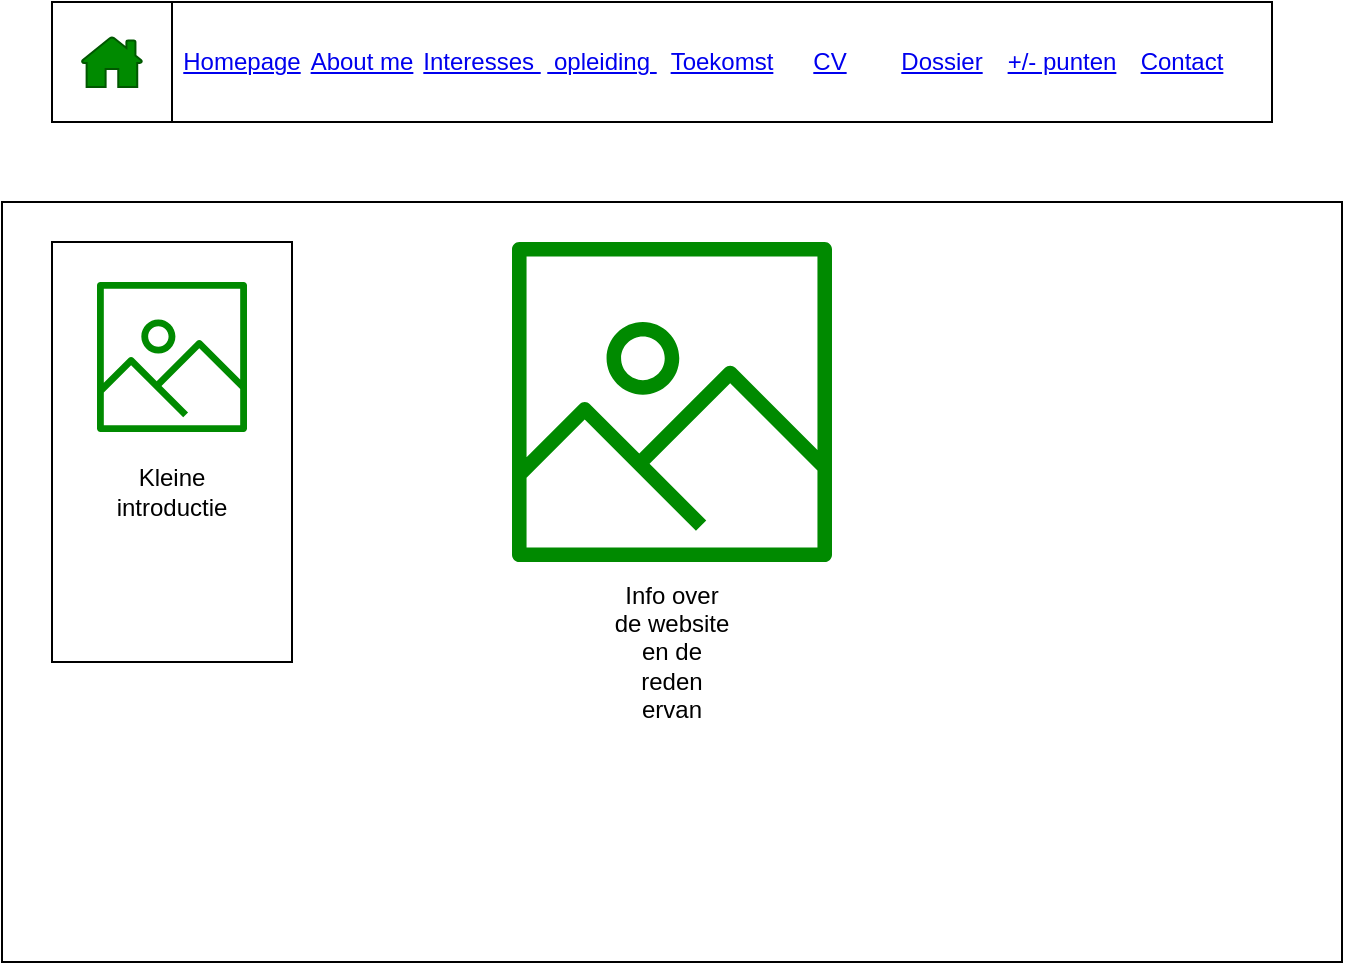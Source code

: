 <mxfile version="15.4.0" type="device" pages="2"><diagram id="MSHlFzFtBG79XoM-vuXk" name="Homepage "><mxGraphModel dx="1024" dy="592" grid="1" gridSize="10" guides="1" tooltips="1" connect="1" arrows="1" fold="1" page="1" pageScale="1" pageWidth="827" pageHeight="1169" math="0" shadow="0"><root><mxCell id="0"/><mxCell id="1" parent="0"/><mxCell id="WWBog6-QiDABLlN4JAcb-1" value="" style="rounded=0;whiteSpace=wrap;html=1;" parent="1" vertex="1"><mxGeometry x="115" y="30" width="550" height="60" as="geometry"/></mxCell><UserObject label="About me" link="https://www.draw.io" id="WWBog6-QiDABLlN4JAcb-17"><mxCell style="text;html=1;strokeColor=none;fillColor=none;whiteSpace=wrap;align=center;verticalAlign=middle;fontColor=#0000EE;fontStyle=4;" parent="1" vertex="1"><mxGeometry x="180" y="40" width="60" height="40" as="geometry"/></mxCell></UserObject><UserObject label="Interesses&amp;nbsp;" link="https://www.draw.io" id="WWBog6-QiDABLlN4JAcb-19"><mxCell style="text;html=1;strokeColor=none;fillColor=none;whiteSpace=wrap;align=center;verticalAlign=middle;fontColor=#0000EE;fontStyle=4;" parent="1" vertex="1"><mxGeometry x="240" y="40" width="60" height="40" as="geometry"/></mxCell></UserObject><UserObject label="&amp;nbsp;opleiding&amp;nbsp;" link="https://www.draw.io" id="WWBog6-QiDABLlN4JAcb-20"><mxCell style="text;html=1;strokeColor=none;fillColor=none;whiteSpace=wrap;align=center;verticalAlign=middle;fontColor=#0000EE;fontStyle=4;" parent="1" vertex="1"><mxGeometry x="300" y="45" width="60" height="30" as="geometry"/></mxCell></UserObject><UserObject label="+/- punten" link="https://www.draw.io" id="WWBog6-QiDABLlN4JAcb-21"><mxCell style="text;html=1;strokeColor=none;fillColor=none;whiteSpace=wrap;align=center;verticalAlign=middle;fontColor=#0000EE;fontStyle=4;" parent="1" vertex="1"><mxGeometry x="530" y="40" width="60" height="40" as="geometry"/></mxCell></UserObject><UserObject label="Contact" link="https://www.draw.io" id="WWBog6-QiDABLlN4JAcb-22"><mxCell style="text;html=1;strokeColor=none;fillColor=none;whiteSpace=wrap;align=center;verticalAlign=middle;fontColor=#0000EE;fontStyle=4;" parent="1" vertex="1"><mxGeometry x="590" y="40" width="60" height="40" as="geometry"/></mxCell></UserObject><UserObject label="Dossier" link="https://www.draw.io" id="WWBog6-QiDABLlN4JAcb-23"><mxCell style="text;html=1;strokeColor=none;fillColor=none;whiteSpace=wrap;align=center;verticalAlign=middle;fontColor=#0000EE;fontStyle=4;" parent="1" vertex="1"><mxGeometry x="470" y="40" width="60" height="40" as="geometry"/></mxCell></UserObject><UserObject label="CV" link="https://www.draw.io" id="WWBog6-QiDABLlN4JAcb-24"><mxCell style="text;html=1;strokeColor=none;fillColor=none;whiteSpace=wrap;align=center;verticalAlign=middle;fontColor=#0000EE;fontStyle=4;" parent="1" vertex="1"><mxGeometry x="414" y="40" width="60" height="40" as="geometry"/></mxCell></UserObject><UserObject label="Toekomst" link="https://www.draw.io" id="WWBog6-QiDABLlN4JAcb-26"><mxCell style="text;html=1;strokeColor=none;fillColor=none;whiteSpace=wrap;align=center;verticalAlign=middle;fontColor=#0000EE;fontStyle=4;" parent="1" vertex="1"><mxGeometry x="360" y="40" width="60" height="40" as="geometry"/></mxCell></UserObject><mxCell id="Yz8P0vZU_q_6LmG50CMd-4" value="" style="whiteSpace=wrap;html=1;aspect=fixed;" parent="1" vertex="1"><mxGeometry x="55" y="30" width="60" height="60" as="geometry"/></mxCell><mxCell id="-lSnJvtd-Jh9kCHH2hjk-2" value="" style="rounded=0;whiteSpace=wrap;html=1;" parent="1" vertex="1"><mxGeometry x="30" y="130" width="670" height="380" as="geometry"/></mxCell><mxCell id="-lSnJvtd-Jh9kCHH2hjk-1" value="" style="sketch=0;outlineConnect=0;dashed=0;verticalLabelPosition=bottom;verticalAlign=top;align=center;html=1;fontSize=12;fontStyle=0;aspect=fixed;pointerEvents=1;shape=mxgraph.aws4.container_registry_image;fillColor=#008a00;strokeColor=#005700;fontColor=#ffffff;" parent="1" vertex="1"><mxGeometry x="285" y="150" width="160" height="160" as="geometry"/></mxCell><mxCell id="-lSnJvtd-Jh9kCHH2hjk-3" value="Info over de website en de reden ervan" style="text;html=1;strokeColor=none;fillColor=none;align=center;verticalAlign=middle;whiteSpace=wrap;rounded=0;" parent="1" vertex="1"><mxGeometry x="335" y="340" width="60" height="30" as="geometry"/></mxCell><mxCell id="-lSnJvtd-Jh9kCHH2hjk-6" value="" style="rounded=0;whiteSpace=wrap;html=1;" parent="1" vertex="1"><mxGeometry x="55" y="150" width="120" height="210" as="geometry"/></mxCell><mxCell id="-lSnJvtd-Jh9kCHH2hjk-7" value="" style="sketch=0;pointerEvents=1;shadow=0;dashed=0;html=1;strokeColor=#005700;labelPosition=center;verticalLabelPosition=bottom;verticalAlign=top;outlineConnect=0;align=center;shape=mxgraph.office.concepts.home;fillColor=#008a00;fontColor=#ffffff;" parent="1" vertex="1"><mxGeometry x="69.75" y="47.5" width="30.5" height="25" as="geometry"/></mxCell><UserObject label="Homepage" link="https://www.draw.io" id="WWBog6-QiDABLlN4JAcb-18"><mxCell style="text;html=1;strokeColor=none;fillColor=none;whiteSpace=wrap;align=center;verticalAlign=middle;fontColor=#0000EE;fontStyle=4;" parent="1" vertex="1"><mxGeometry x="120" y="40" width="60" height="40" as="geometry"/></mxCell></UserObject><mxCell id="xAbBx-JsP7AbIUWccVS1-2" value="Kleine introductie" style="text;html=1;strokeColor=none;fillColor=none;align=center;verticalAlign=middle;whiteSpace=wrap;rounded=0;" vertex="1" parent="1"><mxGeometry x="85" y="260" width="60" height="30" as="geometry"/></mxCell><mxCell id="xAbBx-JsP7AbIUWccVS1-4" value="" style="sketch=0;outlineConnect=0;dashed=0;verticalLabelPosition=bottom;verticalAlign=top;align=center;html=1;fontSize=12;fontStyle=0;aspect=fixed;pointerEvents=1;shape=mxgraph.aws4.container_registry_image;fillColor=#008a00;strokeColor=#005700;fontColor=#ffffff;" vertex="1" parent="1"><mxGeometry x="77.5" y="170" width="75" height="75" as="geometry"/></mxCell></root></mxGraphModel></diagram><diagram id="BTlltX7meZHio6GmDXmK" name="about me page"><mxGraphModel dx="1024" dy="592" grid="1" gridSize="10" guides="1" tooltips="1" connect="1" arrows="1" fold="1" page="1" pageScale="1" pageWidth="827" pageHeight="1169" math="0" shadow="0"><root><mxCell id="m0L1SaevskGLciDUEj55-0"/><mxCell id="m0L1SaevskGLciDUEj55-1" parent="m0L1SaevskGLciDUEj55-0"/><mxCell id="yRZDrx7tWi7UQW84h2ZR-0" value="" style="rounded=0;whiteSpace=wrap;html=1;" vertex="1" parent="m0L1SaevskGLciDUEj55-1"><mxGeometry x="115" y="30" width="550" height="60" as="geometry"/></mxCell><UserObject label="Over mij" link="https://www.draw.io" id="yRZDrx7tWi7UQW84h2ZR-1"><mxCell style="text;html=1;strokeColor=none;fillColor=none;whiteSpace=wrap;align=center;verticalAlign=middle;fontColor=#0000EE;fontStyle=4;" vertex="1" parent="m0L1SaevskGLciDUEj55-1"><mxGeometry x="180" y="40" width="60" height="40" as="geometry"/></mxCell></UserObject><UserObject label="Homepage" link="https://www.draw.io" id="yRZDrx7tWi7UQW84h2ZR-2"><mxCell style="text;html=1;strokeColor=none;fillColor=none;whiteSpace=wrap;align=center;verticalAlign=middle;fontColor=#0000EE;fontStyle=4;" vertex="1" parent="m0L1SaevskGLciDUEj55-1"><mxGeometry x="120" y="40" width="60" height="40" as="geometry"/></mxCell></UserObject><UserObject label="Interesses&amp;nbsp;" link="https://www.draw.io" id="yRZDrx7tWi7UQW84h2ZR-3"><mxCell style="text;html=1;strokeColor=none;fillColor=none;whiteSpace=wrap;align=center;verticalAlign=middle;fontColor=#0000EE;fontStyle=4;" vertex="1" parent="m0L1SaevskGLciDUEj55-1"><mxGeometry x="240" y="40" width="60" height="40" as="geometry"/></mxCell></UserObject><UserObject label="&amp;nbsp;opleiding&amp;nbsp;" link="https://www.draw.io" id="yRZDrx7tWi7UQW84h2ZR-4"><mxCell style="text;html=1;strokeColor=none;fillColor=none;whiteSpace=wrap;align=center;verticalAlign=middle;fontColor=#0000EE;fontStyle=4;" vertex="1" parent="m0L1SaevskGLciDUEj55-1"><mxGeometry x="300" y="45" width="60" height="30" as="geometry"/></mxCell></UserObject><UserObject label="+/- punten" link="https://www.draw.io" id="yRZDrx7tWi7UQW84h2ZR-5"><mxCell style="text;html=1;strokeColor=none;fillColor=none;whiteSpace=wrap;align=center;verticalAlign=middle;fontColor=#0000EE;fontStyle=4;" vertex="1" parent="m0L1SaevskGLciDUEj55-1"><mxGeometry x="530" y="40" width="60" height="40" as="geometry"/></mxCell></UserObject><UserObject label="Contact" link="https://www.draw.io" id="yRZDrx7tWi7UQW84h2ZR-6"><mxCell style="text;html=1;strokeColor=none;fillColor=none;whiteSpace=wrap;align=center;verticalAlign=middle;fontColor=#0000EE;fontStyle=4;" vertex="1" parent="m0L1SaevskGLciDUEj55-1"><mxGeometry x="590" y="40" width="60" height="40" as="geometry"/></mxCell></UserObject><UserObject label="Dossier" link="https://www.draw.io" id="yRZDrx7tWi7UQW84h2ZR-7"><mxCell style="text;html=1;strokeColor=none;fillColor=none;whiteSpace=wrap;align=center;verticalAlign=middle;fontColor=#0000EE;fontStyle=4;" vertex="1" parent="m0L1SaevskGLciDUEj55-1"><mxGeometry x="470" y="40" width="60" height="40" as="geometry"/></mxCell></UserObject><UserObject label="CV" link="https://www.draw.io" id="yRZDrx7tWi7UQW84h2ZR-8"><mxCell style="text;html=1;strokeColor=none;fillColor=none;whiteSpace=wrap;align=center;verticalAlign=middle;fontColor=#0000EE;fontStyle=4;" vertex="1" parent="m0L1SaevskGLciDUEj55-1"><mxGeometry x="414" y="40" width="60" height="40" as="geometry"/></mxCell></UserObject><UserObject label="Toekomst" link="https://www.draw.io" id="yRZDrx7tWi7UQW84h2ZR-9"><mxCell style="text;html=1;strokeColor=none;fillColor=none;whiteSpace=wrap;align=center;verticalAlign=middle;fontColor=#0000EE;fontStyle=4;" vertex="1" parent="m0L1SaevskGLciDUEj55-1"><mxGeometry x="360" y="40" width="60" height="40" as="geometry"/></mxCell></UserObject><mxCell id="yRZDrx7tWi7UQW84h2ZR-10" value="" style="whiteSpace=wrap;html=1;aspect=fixed;" vertex="1" parent="m0L1SaevskGLciDUEj55-1"><mxGeometry x="55" y="30" width="60" height="60" as="geometry"/></mxCell><mxCell id="yRZDrx7tWi7UQW84h2ZR-11" value="" style="sketch=0;pointerEvents=1;shadow=0;dashed=0;html=1;strokeColor=#005700;labelPosition=center;verticalLabelPosition=bottom;verticalAlign=top;outlineConnect=0;align=center;shape=mxgraph.office.concepts.home;fillColor=#008a00;fontColor=#ffffff;" vertex="1" parent="m0L1SaevskGLciDUEj55-1"><mxGeometry x="59.5" y="40" width="51" height="45" as="geometry"/></mxCell><mxCell id="owXMgj-LfoVSvEWinf1O-0" value="" style="rounded=0;whiteSpace=wrap;html=1;" vertex="1" parent="m0L1SaevskGLciDUEj55-1"><mxGeometry x="30" y="130" width="670" height="380" as="geometry"/></mxCell><mxCell id="jnDwWrJC2-9v9gGW7SOj-1" value="" style="rounded=0;whiteSpace=wrap;html=1;fillColor=#FFFFFF;" vertex="1" parent="m0L1SaevskGLciDUEj55-1"><mxGeometry x="40" y="140" width="60" height="30" as="geometry"/></mxCell><mxCell id="jnDwWrJC2-9v9gGW7SOj-0" value="Over mij&amp;nbsp;" style="text;html=1;strokeColor=none;fillColor=none;align=center;verticalAlign=middle;whiteSpace=wrap;rounded=0;" vertex="1" parent="m0L1SaevskGLciDUEj55-1"><mxGeometry x="40" y="140" width="60" height="30" as="geometry"/></mxCell></root></mxGraphModel></diagram></mxfile>